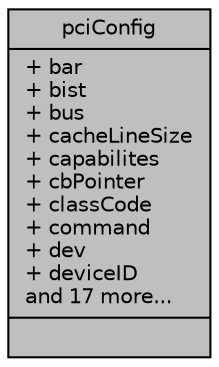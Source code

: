 digraph "pciConfig"
{
 // LATEX_PDF_SIZE
  edge [fontname="Helvetica",fontsize="10",labelfontname="Helvetica",labelfontsize="10"];
  node [fontname="Helvetica",fontsize="10",shape=record];
  Node1 [label="{pciConfig\n|+ bar\l+ bist\l+ bus\l+ cacheLineSize\l+ capabilites\l+ cbPointer\l+ classCode\l+ command\l+ dev\l+ deviceID\land 17 more...\l|}",height=0.2,width=0.4,color="black", fillcolor="grey75", style="filled", fontcolor="black",tooltip=" "];
}
